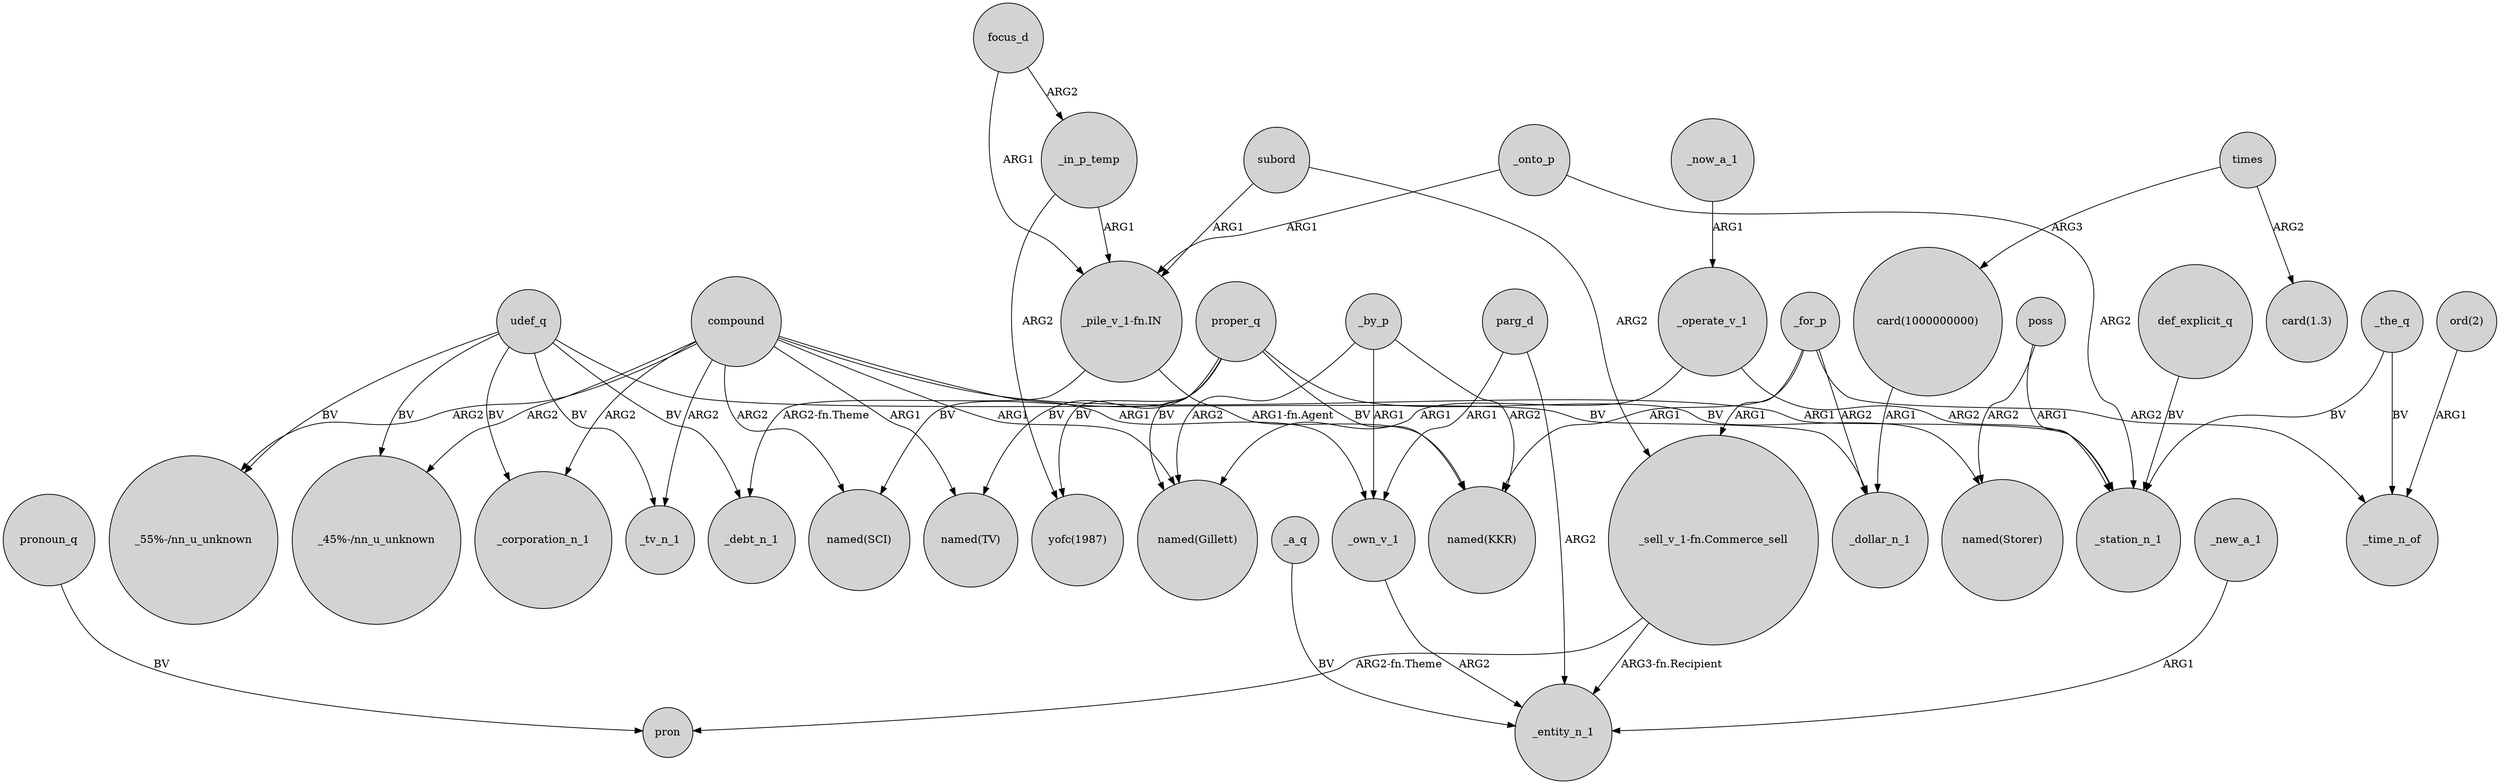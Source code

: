 digraph {
	node [shape=circle style=filled]
	_operate_v_1 -> _station_n_1 [label=ARG2]
	_in_p_temp -> "yofc(1987)" [label=ARG2]
	focus_d -> _in_p_temp [label=ARG2]
	_operate_v_1 -> "named(Gillett)" [label=ARG1]
	parg_d -> _own_v_1 [label=ARG1]
	_for_p -> _dollar_n_1 [label=ARG2]
	udef_q -> _debt_n_1 [label=BV]
	compound -> _tv_n_1 [label=ARG2]
	_by_p -> "named(Gillett)" [label=ARG2]
	udef_q -> _tv_n_1 [label=BV]
	subord -> "_pile_v_1-fn.IN" [label=ARG1]
	compound -> _corporation_n_1 [label=ARG2]
	compound -> "_45%-/nn_u_unknown" [label=ARG2]
	compound -> "named(TV)" [label=ARG1]
	times -> "card(1.3)" [label=ARG2]
	"_sell_v_1-fn.Commerce_sell" -> _entity_n_1 [label="ARG3-fn.Recipient"]
	proper_q -> "named(KKR)" [label=BV]
	_new_a_1 -> _entity_n_1 [label=ARG1]
	poss -> _station_n_1 [label=ARG1]
	compound -> _own_v_1 [label=ARG1]
	_for_p -> "named(KKR)" [label=ARG1]
	proper_q -> "named(TV)" [label=BV]
	_for_p -> _time_n_of [label=ARG2]
	_the_q -> _station_n_1 [label=BV]
	_now_a_1 -> _operate_v_1 [label=ARG1]
	focus_d -> "_pile_v_1-fn.IN" [label=ARG1]
	times -> "card(1000000000)" [label=ARG3]
	udef_q -> "_55%-/nn_u_unknown" [label=BV]
	pronoun_q -> pron [label=BV]
	udef_q -> _corporation_n_1 [label=BV]
	_onto_p -> "_pile_v_1-fn.IN" [label=ARG1]
	_the_q -> _time_n_of [label=BV]
	"_pile_v_1-fn.IN" -> _debt_n_1 [label="ARG2-fn.Theme"]
	compound -> _station_n_1 [label=ARG1]
	udef_q -> "_45%-/nn_u_unknown" [label=BV]
	_in_p_temp -> "_pile_v_1-fn.IN" [label=ARG1]
	proper_q -> "named(Storer)" [label=BV]
	"_sell_v_1-fn.Commerce_sell" -> pron [label="ARG2-fn.Theme"]
	_a_q -> _entity_n_1 [label=BV]
	compound -> "named(SCI)" [label=ARG2]
	_by_p -> "named(KKR)" [label=ARG2]
	_for_p -> "_sell_v_1-fn.Commerce_sell" [label=ARG1]
	proper_q -> "named(SCI)" [label=BV]
	proper_q -> "yofc(1987)" [label=BV]
	proper_q -> "named(Gillett)" [label=BV]
	def_explicit_q -> _station_n_1 [label=BV]
	_by_p -> _own_v_1 [label=ARG1]
	_onto_p -> _station_n_1 [label=ARG2]
	"_pile_v_1-fn.IN" -> "named(KKR)" [label="ARG1-fn.Agent"]
	poss -> "named(Storer)" [label=ARG2]
	"ord(2)" -> _time_n_of [label=ARG1]
	"card(1000000000)" -> _dollar_n_1 [label=ARG1]
	_own_v_1 -> _entity_n_1 [label=ARG2]
	subord -> "_sell_v_1-fn.Commerce_sell" [label=ARG2]
	compound -> "_55%-/nn_u_unknown" [label=ARG2]
	compound -> "named(Gillett)" [label=ARG1]
	parg_d -> _entity_n_1 [label=ARG2]
	udef_q -> _dollar_n_1 [label=BV]
}

